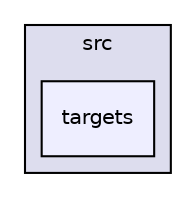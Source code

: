 digraph "/home/travis/build/DICL/VeloxDFS/src/targets" {
  compound=true
  node [ fontsize="10", fontname="Helvetica"];
  edge [ labelfontsize="10", labelfontname="Helvetica"];
  subgraph clusterdir_68267d1309a1af8e8297ef4c3efbcdba {
    graph [ bgcolor="#ddddee", pencolor="black", label="src" fontname="Helvetica", fontsize="10", URL="dir_68267d1309a1af8e8297ef4c3efbcdba.html"]
  dir_1993ebb3126c4220b0abed8923c3acb5 [shape=box, label="targets", style="filled", fillcolor="#eeeeff", pencolor="black", URL="dir_1993ebb3126c4220b0abed8923c3acb5.html"];
  }
}
